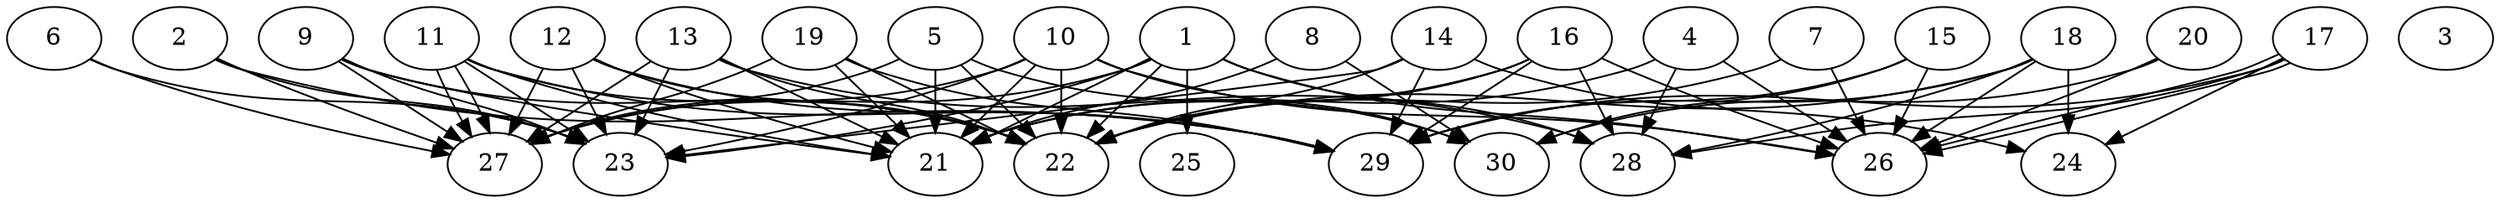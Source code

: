 // DAG automatically generated by daggen at Thu Oct  3 14:04:19 2019
// ./daggen --dot -n 30 --ccr 0.3 --fat 0.9 --regular 0.9 --density 0.6 --mindata 5242880 --maxdata 52428800 
digraph G {
  1 [size="34222080", alpha="0.19", expect_size="10266624"] 
  1 -> 21 [size ="10266624"]
  1 -> 22 [size ="10266624"]
  1 -> 23 [size ="10266624"]
  1 -> 25 [size ="10266624"]
  1 -> 26 [size ="10266624"]
  1 -> 27 [size ="10266624"]
  1 -> 28 [size ="10266624"]
  2 [size="69321387", alpha="0.02", expect_size="20796416"] 
  2 -> 23 [size ="20796416"]
  2 -> 27 [size ="20796416"]
  2 -> 29 [size ="20796416"]
  3 [size="127136427", alpha="0.12", expect_size="38140928"] 
  4 [size="25245013", alpha="0.14", expect_size="7573504"] 
  4 -> 21 [size ="7573504"]
  4 -> 26 [size ="7573504"]
  4 -> 28 [size ="7573504"]
  5 [size="172516693", alpha="0.09", expect_size="51755008"] 
  5 -> 21 [size ="51755008"]
  5 -> 22 [size ="51755008"]
  5 -> 27 [size ="51755008"]
  5 -> 30 [size ="51755008"]
  6 [size="151019520", alpha="0.04", expect_size="45305856"] 
  6 -> 23 [size ="45305856"]
  6 -> 27 [size ="45305856"]
  7 [size="60241920", alpha="0.19", expect_size="18072576"] 
  7 -> 22 [size ="18072576"]
  7 -> 26 [size ="18072576"]
  8 [size="141083307", alpha="0.07", expect_size="42324992"] 
  8 -> 21 [size ="42324992"]
  8 -> 30 [size ="42324992"]
  9 [size="170533547", alpha="0.10", expect_size="51160064"] 
  9 -> 21 [size ="51160064"]
  9 -> 22 [size ="51160064"]
  9 -> 23 [size ="51160064"]
  9 -> 27 [size ="51160064"]
  10 [size="48264533", alpha="0.17", expect_size="14479360"] 
  10 -> 21 [size ="14479360"]
  10 -> 22 [size ="14479360"]
  10 -> 23 [size ="14479360"]
  10 -> 26 [size ="14479360"]
  10 -> 27 [size ="14479360"]
  10 -> 30 [size ="14479360"]
  11 [size="134946133", alpha="0.05", expect_size="40483840"] 
  11 -> 21 [size ="40483840"]
  11 -> 22 [size ="40483840"]
  11 -> 23 [size ="40483840"]
  11 -> 27 [size ="40483840"]
  11 -> 27 [size ="40483840"]
  11 -> 29 [size ="40483840"]
  12 [size="124460373", alpha="0.17", expect_size="37338112"] 
  12 -> 21 [size ="37338112"]
  12 -> 22 [size ="37338112"]
  12 -> 23 [size ="37338112"]
  12 -> 27 [size ="37338112"]
  12 -> 29 [size ="37338112"]
  13 [size="139264000", alpha="0.15", expect_size="41779200"] 
  13 -> 21 [size ="41779200"]
  13 -> 22 [size ="41779200"]
  13 -> 23 [size ="41779200"]
  13 -> 27 [size ="41779200"]
  13 -> 28 [size ="41779200"]
  14 [size="79848107", alpha="0.18", expect_size="23954432"] 
  14 -> 22 [size ="23954432"]
  14 -> 23 [size ="23954432"]
  14 -> 24 [size ="23954432"]
  14 -> 29 [size ="23954432"]
  15 [size="30897493", alpha="0.08", expect_size="9269248"] 
  15 -> 26 [size ="9269248"]
  15 -> 29 [size ="9269248"]
  15 -> 30 [size ="9269248"]
  16 [size="99624960", alpha="0.03", expect_size="29887488"] 
  16 -> 21 [size ="29887488"]
  16 -> 22 [size ="29887488"]
  16 -> 26 [size ="29887488"]
  16 -> 28 [size ="29887488"]
  16 -> 29 [size ="29887488"]
  17 [size="130044587", alpha="0.02", expect_size="39013376"] 
  17 -> 24 [size ="39013376"]
  17 -> 26 [size ="39013376"]
  17 -> 26 [size ="39013376"]
  17 -> 28 [size ="39013376"]
  17 -> 29 [size ="39013376"]
  18 [size="119275520", alpha="0.19", expect_size="35782656"] 
  18 -> 22 [size ="35782656"]
  18 -> 24 [size ="35782656"]
  18 -> 26 [size ="35782656"]
  18 -> 28 [size ="35782656"]
  18 -> 29 [size ="35782656"]
  19 [size="173858133", alpha="0.13", expect_size="52157440"] 
  19 -> 21 [size ="52157440"]
  19 -> 22 [size ="52157440"]
  19 -> 27 [size ="52157440"]
  19 -> 29 [size ="52157440"]
  20 [size="98119680", alpha="0.16", expect_size="29435904"] 
  20 -> 26 [size ="29435904"]
  20 -> 30 [size ="29435904"]
  21 [size="77841067", alpha="0.01", expect_size="23352320"] 
  22 [size="121033387", alpha="0.13", expect_size="36310016"] 
  23 [size="95832747", alpha="0.18", expect_size="28749824"] 
  24 [size="56180053", alpha="0.05", expect_size="16854016"] 
  25 [size="39307947", alpha="0.11", expect_size="11792384"] 
  26 [size="99713707", alpha="0.15", expect_size="29914112"] 
  27 [size="120064000", alpha="0.03", expect_size="36019200"] 
  28 [size="132396373", alpha="0.08", expect_size="39718912"] 
  29 [size="127764480", alpha="0.12", expect_size="38329344"] 
  30 [size="74014720", alpha="0.19", expect_size="22204416"] 
}
